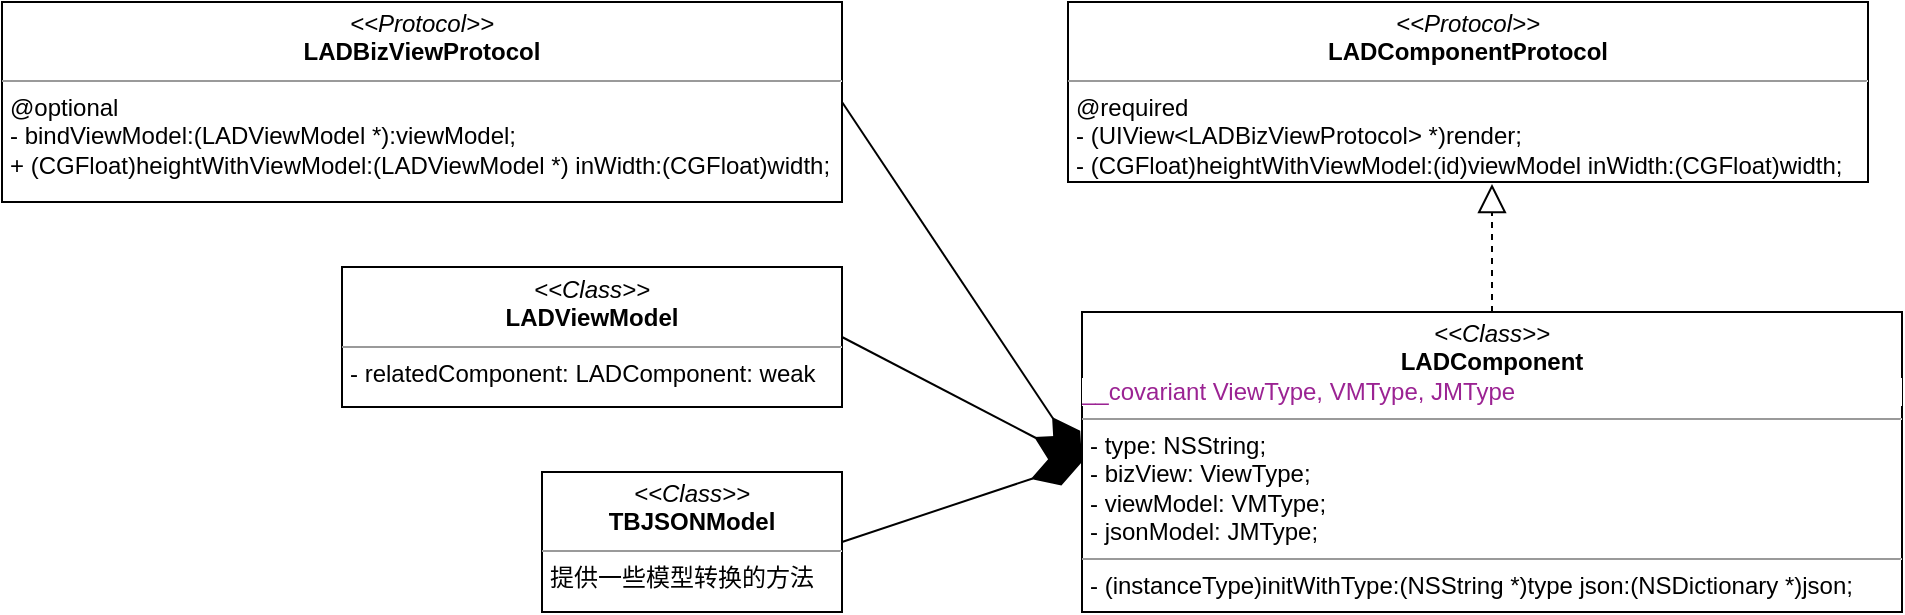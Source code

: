 <mxfile version="12.3.3" type="github" pages="1">
  <diagram id="zlUfGWhfjDobWCDwf9dy" name="Page-1">
    <mxGraphModel dx="919" dy="590" grid="1" gridSize="10" guides="1" tooltips="1" connect="1" arrows="1" fold="1" page="1" pageScale="1" pageWidth="3300" pageHeight="4681" math="0" shadow="0">
      <root>
        <mxCell id="0"/>
        <mxCell id="1" parent="0"/>
        <mxCell id="mjjBIHvK_UBFyNg4M1vC-1" value="&lt;p style=&quot;margin: 0px ; margin-top: 4px ; text-align: center&quot;&gt;&lt;i&gt;&amp;lt;&amp;lt;Protocol&amp;gt;&amp;gt;&lt;/i&gt;&lt;br&gt;&lt;b&gt;LADBizViewProtocol&lt;/b&gt;&lt;/p&gt;&lt;hr size=&quot;1&quot;&gt;&lt;p style=&quot;margin: 0px ; margin-left: 4px&quot;&gt;@optional&lt;/p&gt;&lt;p style=&quot;margin: 0px ; margin-left: 4px&quot;&gt;- bindViewModel:(LADViewModel *):viewModel;&lt;br&gt;+ (CGFloat)heightWithViewModel:(LADViewModel *) inWidth:(CGFloat)width;&lt;/p&gt;" style="verticalAlign=top;align=left;overflow=fill;fontSize=12;fontFamily=Helvetica;html=1;" parent="1" vertex="1">
          <mxGeometry x="170" y="230" width="420" height="100" as="geometry"/>
        </mxCell>
        <mxCell id="fwDVdFy6uPooet7CRrAZ-3" value="&lt;p style=&quot;margin: 0px ; margin-top: 4px ; text-align: center&quot;&gt;&lt;i&gt;&amp;lt;&amp;lt;Class&amp;gt;&amp;gt;&lt;/i&gt;&lt;br&gt;&lt;b&gt;LADViewModel&lt;/b&gt;&lt;/p&gt;&lt;hr size=&quot;1&quot;&gt;&lt;p style=&quot;margin: 0px ; margin-left: 4px&quot;&gt;- relatedComponent: LADComponent: weak&lt;/p&gt;" style="verticalAlign=top;align=left;overflow=fill;fontSize=12;fontFamily=Helvetica;html=1;" vertex="1" parent="1">
          <mxGeometry x="340" y="362.5" width="250" height="70" as="geometry"/>
        </mxCell>
        <mxCell id="fwDVdFy6uPooet7CRrAZ-4" value="&lt;p style=&quot;margin: 0px ; margin-top: 4px ; text-align: center&quot;&gt;&lt;i&gt;&amp;lt;&amp;lt;Class&amp;gt;&amp;gt;&lt;/i&gt;&lt;br&gt;&lt;b&gt;TBJSONModel&lt;/b&gt;&lt;/p&gt;&lt;hr size=&quot;1&quot;&gt;&lt;p style=&quot;margin: 0px ; margin-left: 4px&quot;&gt;提供一些模型转换的方法&lt;/p&gt;" style="verticalAlign=top;align=left;overflow=fill;fontSize=12;fontFamily=Helvetica;html=1;" vertex="1" parent="1">
          <mxGeometry x="440" y="465" width="150" height="70" as="geometry"/>
        </mxCell>
        <mxCell id="fwDVdFy6uPooet7CRrAZ-5" value="&lt;p style=&quot;margin: 0px ; margin-top: 4px ; text-align: center&quot;&gt;&lt;i&gt;&amp;lt;&amp;lt;Protocol&amp;gt;&amp;gt;&lt;/i&gt;&lt;br&gt;&lt;b&gt;LADComponentProtocol&lt;/b&gt;&lt;/p&gt;&lt;hr size=&quot;1&quot;&gt;&lt;p style=&quot;margin: 0px ; margin-left: 4px&quot;&gt;@required&lt;/p&gt;&lt;p style=&quot;margin: 0px ; margin-left: 4px&quot;&gt;- (UIView&amp;lt;LADBizViewProtocol&amp;gt; *)render;&lt;br&gt;- (CGFloat)heightWithViewModel:(id)viewModel inWidth:(CGFloat)width;&lt;/p&gt;" style="verticalAlign=top;align=left;overflow=fill;fontSize=12;fontFamily=Helvetica;html=1;" vertex="1" parent="1">
          <mxGeometry x="703" y="230" width="400" height="90" as="geometry"/>
        </mxCell>
        <mxCell id="fwDVdFy6uPooet7CRrAZ-17" value="" style="endArrow=block;dashed=1;endFill=0;endSize=12;html=1;entryX=0.53;entryY=1.011;entryDx=0;entryDy=0;entryPerimeter=0;exitX=0.5;exitY=0;exitDx=0;exitDy=0;" edge="1" parent="1" source="fwDVdFy6uPooet7CRrAZ-18" target="fwDVdFy6uPooet7CRrAZ-5">
          <mxGeometry width="160" relative="1" as="geometry">
            <mxPoint x="935" y="365" as="sourcePoint"/>
            <mxPoint x="840" y="354.5" as="targetPoint"/>
          </mxGeometry>
        </mxCell>
        <mxCell id="fwDVdFy6uPooet7CRrAZ-18" value="&lt;p style=&quot;margin: 0px ; margin-top: 4px ; text-align: center&quot;&gt;&lt;i&gt;&amp;lt;&amp;lt;Class&amp;gt;&amp;gt;&lt;/i&gt;&lt;br&gt;&lt;b&gt;LADComponent&lt;/b&gt;&lt;/p&gt;&lt;p style=&quot;margin: 0px ; font-stretch: normal ; line-height: normal ; color: rgb(155 , 35 , 147) ; background-color: rgb(255 , 255 , 255)&quot;&gt;__covariant ViewType, VMType, JMType&lt;/p&gt;&lt;hr size=&quot;1&quot;&gt;&lt;p style=&quot;margin: 0px 0px 0px 4px&quot;&gt;- type: NSString;&lt;/p&gt;&lt;p style=&quot;margin: 0px 0px 0px 4px&quot;&gt;- bizView: ViewType;&lt;/p&gt;&lt;p style=&quot;margin: 0px 0px 0px 4px&quot;&gt;- viewModel: VMType;&lt;/p&gt;&lt;p style=&quot;margin: 0px 0px 0px 4px&quot;&gt;- jsonModel: JMType;&lt;/p&gt;&lt;hr size=&quot;1&quot;&gt;&lt;p style=&quot;margin: 0px ; margin-left: 4px&quot;&gt;- (instanceType)initWithType:(NSString *)type json:(NSDictionary *)json;&lt;br&gt;&lt;/p&gt;" style="verticalAlign=top;align=left;overflow=fill;fontSize=12;fontFamily=Helvetica;html=1;" vertex="1" parent="1">
          <mxGeometry x="710" y="385" width="410" height="150" as="geometry"/>
        </mxCell>
        <mxCell id="fwDVdFy6uPooet7CRrAZ-19" value="" style="endArrow=diamondThin;endFill=1;endSize=24;html=1;entryX=0;entryY=0.5;entryDx=0;entryDy=0;exitX=1;exitY=0.5;exitDx=0;exitDy=0;" edge="1" parent="1" source="mjjBIHvK_UBFyNg4M1vC-1" target="fwDVdFy6uPooet7CRrAZ-18">
          <mxGeometry width="160" relative="1" as="geometry">
            <mxPoint x="510" y="450" as="sourcePoint"/>
            <mxPoint x="670" y="450" as="targetPoint"/>
          </mxGeometry>
        </mxCell>
        <mxCell id="fwDVdFy6uPooet7CRrAZ-20" value="" style="endArrow=diamondThin;endFill=1;endSize=24;html=1;entryX=0;entryY=0.5;entryDx=0;entryDy=0;exitX=1;exitY=0.5;exitDx=0;exitDy=0;" edge="1" parent="1" source="fwDVdFy6uPooet7CRrAZ-3" target="fwDVdFy6uPooet7CRrAZ-18">
          <mxGeometry width="160" relative="1" as="geometry">
            <mxPoint x="550" y="410" as="sourcePoint"/>
            <mxPoint x="710" y="410" as="targetPoint"/>
          </mxGeometry>
        </mxCell>
        <mxCell id="fwDVdFy6uPooet7CRrAZ-21" value="" style="endArrow=diamondThin;endFill=1;endSize=24;html=1;entryX=0;entryY=0.5;entryDx=0;entryDy=0;exitX=1;exitY=0.5;exitDx=0;exitDy=0;" edge="1" parent="1" source="fwDVdFy6uPooet7CRrAZ-4" target="fwDVdFy6uPooet7CRrAZ-18">
          <mxGeometry width="160" relative="1" as="geometry">
            <mxPoint x="530" y="520" as="sourcePoint"/>
            <mxPoint x="690" y="520" as="targetPoint"/>
          </mxGeometry>
        </mxCell>
      </root>
    </mxGraphModel>
  </diagram>
</mxfile>
